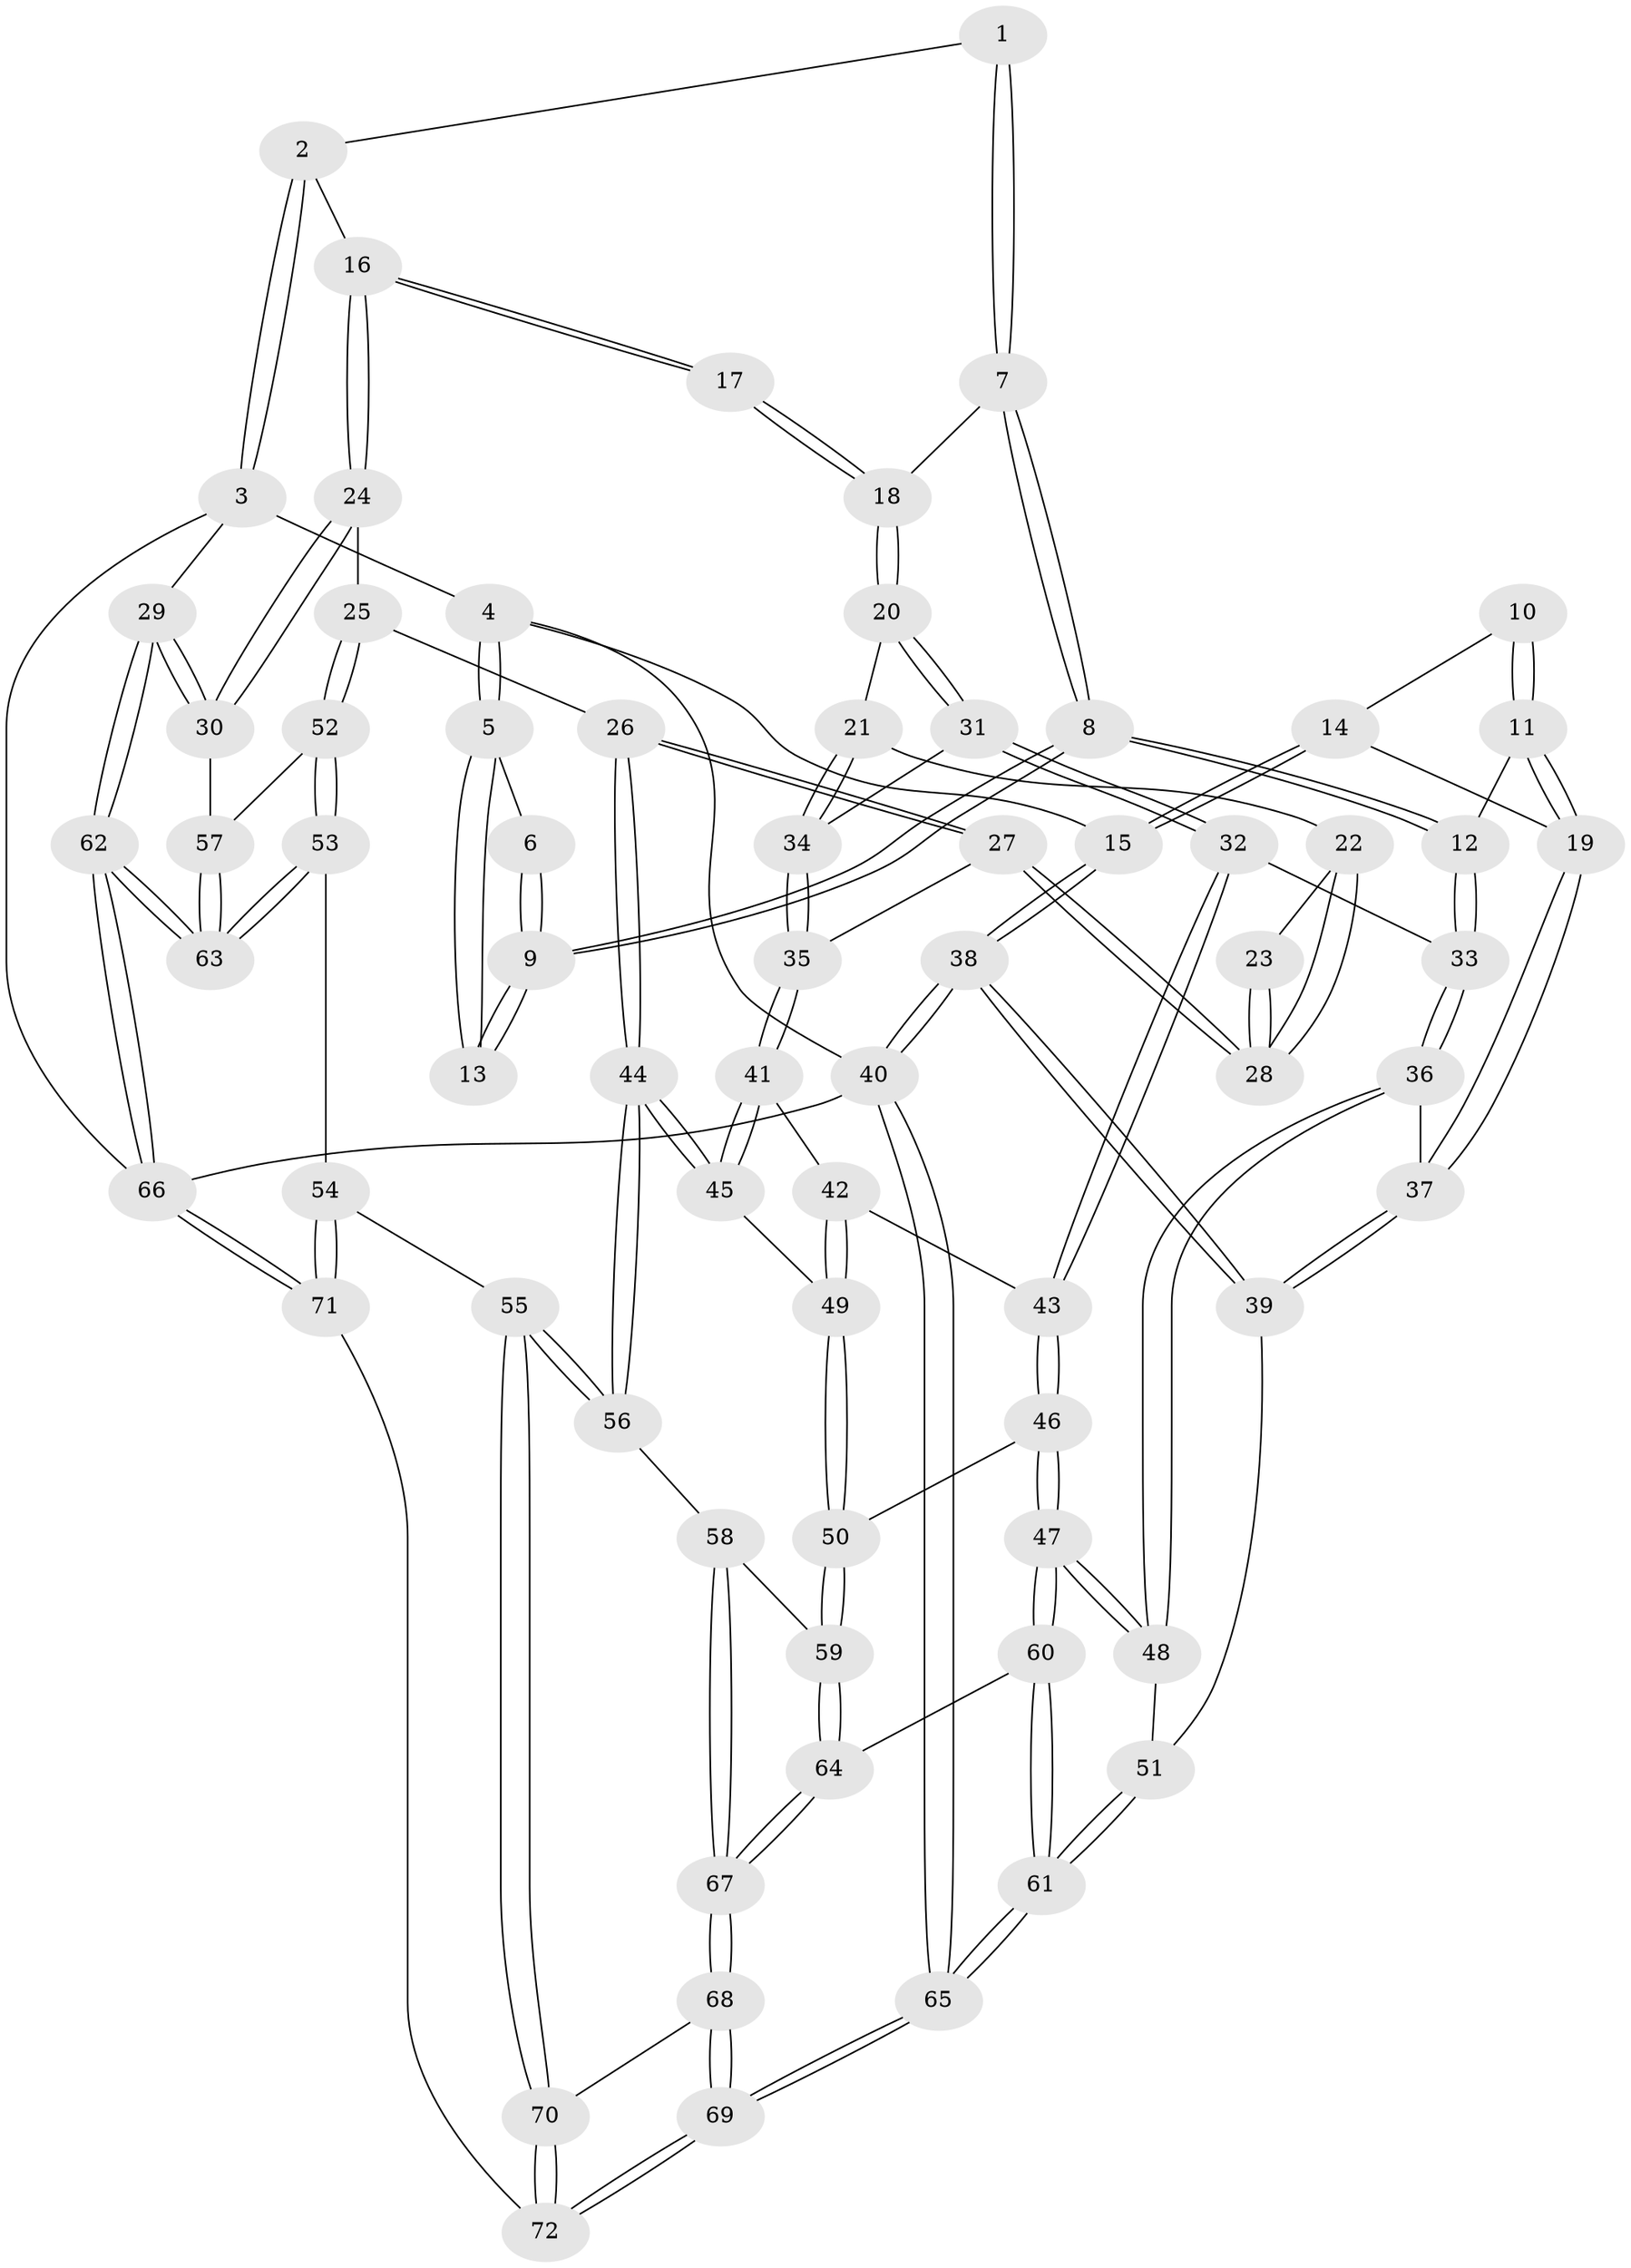 // coarse degree distribution, {3: 0.38095238095238093, 1: 0.14285714285714285, 2: 0.14285714285714285, 6: 0.047619047619047616, 4: 0.14285714285714285, 5: 0.09523809523809523, 17: 0.047619047619047616}
// Generated by graph-tools (version 1.1) at 2025/05/03/04/25 22:05:24]
// undirected, 72 vertices, 177 edges
graph export_dot {
graph [start="1"]
  node [color=gray90,style=filled];
  1 [pos="+0.5705491078524559+0"];
  2 [pos="+0.8391023681429869+0"];
  3 [pos="+1+0"];
  4 [pos="+0+0"];
  5 [pos="+0+0"];
  6 [pos="+0.28079088481605446+0"];
  7 [pos="+0.425232801467043+0.16711004231340962"];
  8 [pos="+0.31501704794973046+0.18192835742182023"];
  9 [pos="+0.30990321302815127+0.15501690705519117"];
  10 [pos="+0.14954476814969545+0.12225343185727801"];
  11 [pos="+0.28763279864660973+0.18944421753748097"];
  12 [pos="+0.3066884544772164+0.18937352549580333"];
  13 [pos="+0+0"];
  14 [pos="+0.09599085321699342+0.19625066438069338"];
  15 [pos="+0+0"];
  16 [pos="+0.7444487358281354+0.09757822390482122"];
  17 [pos="+0.6763519042615742+0.15626022885353968"];
  18 [pos="+0.45574667257257245+0.1890292842919822"];
  19 [pos="+0.08794493014443724+0.30180706905321936"];
  20 [pos="+0.47090476399982634+0.22518828397676058"];
  21 [pos="+0.5121655227763982+0.27314110758789956"];
  22 [pos="+0.5536551129928986+0.2777366393555531"];
  23 [pos="+0.6721698912989381+0.1670487180405835"];
  24 [pos="+0.8591099088742484+0.3938096651667854"];
  25 [pos="+0.8257339304626712+0.4171059872621795"];
  26 [pos="+0.725710136488814+0.4176567956620516"];
  27 [pos="+0.6412800462049656+0.3545382837868721"];
  28 [pos="+0.6369832269201123+0.3350069101122475"];
  29 [pos="+1+0.3849087453782152"];
  30 [pos="+1+0.3943480848602862"];
  31 [pos="+0.421105745804271+0.3641525152025923"];
  32 [pos="+0.32095493336903974+0.3837193028592001"];
  33 [pos="+0.3107610439920887+0.37370695252644154"];
  34 [pos="+0.5145049401804385+0.3937530786631097"];
  35 [pos="+0.5168909329352019+0.39656130008244533"];
  36 [pos="+0.12672496221330565+0.41081360306320935"];
  37 [pos="+0.037918315357442126+0.3703945895300838"];
  38 [pos="+0+0.38971072279439484"];
  39 [pos="+0+0.3931779985286262"];
  40 [pos="+0+1"];
  41 [pos="+0.5144552643031917+0.456028275610381"];
  42 [pos="+0.3780522850730402+0.45208682542022743"];
  43 [pos="+0.32294824147687157+0.391397654327875"];
  44 [pos="+0.5868808662557817+0.5483871140665273"];
  45 [pos="+0.5260077085673084+0.4930601237469276"];
  46 [pos="+0.2886301325280098+0.507290662572811"];
  47 [pos="+0.21375999469841048+0.5741259350435771"];
  48 [pos="+0.18647589607929557+0.5412929080838673"];
  49 [pos="+0.4041605693649464+0.5466485045920662"];
  50 [pos="+0.39273608992726067+0.5699282437265965"];
  51 [pos="+0.06314892887818785+0.5722367554612003"];
  52 [pos="+0.7941822296958515+0.6237133317032071"];
  53 [pos="+0.759564747314769+0.7206297839016176"];
  54 [pos="+0.6569119121576008+0.7423403355386414"];
  55 [pos="+0.6294287174024699+0.7346153648834696"];
  56 [pos="+0.5958303976120214+0.6436085161886546"];
  57 [pos="+0.9402892905871248+0.5921763698392399"];
  58 [pos="+0.39845980660607055+0.5858366890961054"];
  59 [pos="+0.39253265722249553+0.5730356375125282"];
  60 [pos="+0.2187134684036344+0.614461430044476"];
  61 [pos="+0.11160748431009788+0.7271637764054297"];
  62 [pos="+1+1"];
  63 [pos="+0.9544590901010557+0.8134061298140971"];
  64 [pos="+0.23922622352513437+0.6219781199018104"];
  65 [pos="+0+1"];
  66 [pos="+1+1"];
  67 [pos="+0.3838814057707245+0.7552493009025878"];
  68 [pos="+0.40038902499734064+0.79572950883417"];
  69 [pos="+0.08000094262307694+1"];
  70 [pos="+0.5249758527319784+0.7859048401384577"];
  71 [pos="+0.7386404260183957+1"];
  72 [pos="+0.5481359750575869+1"];
  1 -- 2;
  1 -- 7;
  1 -- 7;
  2 -- 3;
  2 -- 3;
  2 -- 16;
  3 -- 4;
  3 -- 29;
  3 -- 66;
  4 -- 5;
  4 -- 5;
  4 -- 15;
  4 -- 40;
  5 -- 6;
  5 -- 13;
  5 -- 13;
  6 -- 9;
  6 -- 9;
  7 -- 8;
  7 -- 8;
  7 -- 18;
  8 -- 9;
  8 -- 9;
  8 -- 12;
  8 -- 12;
  9 -- 13;
  9 -- 13;
  10 -- 11;
  10 -- 11;
  10 -- 14;
  11 -- 12;
  11 -- 19;
  11 -- 19;
  12 -- 33;
  12 -- 33;
  14 -- 15;
  14 -- 15;
  14 -- 19;
  15 -- 38;
  15 -- 38;
  16 -- 17;
  16 -- 17;
  16 -- 24;
  16 -- 24;
  17 -- 18;
  17 -- 18;
  18 -- 20;
  18 -- 20;
  19 -- 37;
  19 -- 37;
  20 -- 21;
  20 -- 31;
  20 -- 31;
  21 -- 22;
  21 -- 34;
  21 -- 34;
  22 -- 23;
  22 -- 28;
  22 -- 28;
  23 -- 28;
  23 -- 28;
  24 -- 25;
  24 -- 30;
  24 -- 30;
  25 -- 26;
  25 -- 52;
  25 -- 52;
  26 -- 27;
  26 -- 27;
  26 -- 44;
  26 -- 44;
  27 -- 28;
  27 -- 28;
  27 -- 35;
  29 -- 30;
  29 -- 30;
  29 -- 62;
  29 -- 62;
  30 -- 57;
  31 -- 32;
  31 -- 32;
  31 -- 34;
  32 -- 33;
  32 -- 43;
  32 -- 43;
  33 -- 36;
  33 -- 36;
  34 -- 35;
  34 -- 35;
  35 -- 41;
  35 -- 41;
  36 -- 37;
  36 -- 48;
  36 -- 48;
  37 -- 39;
  37 -- 39;
  38 -- 39;
  38 -- 39;
  38 -- 40;
  38 -- 40;
  39 -- 51;
  40 -- 65;
  40 -- 65;
  40 -- 66;
  41 -- 42;
  41 -- 45;
  41 -- 45;
  42 -- 43;
  42 -- 49;
  42 -- 49;
  43 -- 46;
  43 -- 46;
  44 -- 45;
  44 -- 45;
  44 -- 56;
  44 -- 56;
  45 -- 49;
  46 -- 47;
  46 -- 47;
  46 -- 50;
  47 -- 48;
  47 -- 48;
  47 -- 60;
  47 -- 60;
  48 -- 51;
  49 -- 50;
  49 -- 50;
  50 -- 59;
  50 -- 59;
  51 -- 61;
  51 -- 61;
  52 -- 53;
  52 -- 53;
  52 -- 57;
  53 -- 54;
  53 -- 63;
  53 -- 63;
  54 -- 55;
  54 -- 71;
  54 -- 71;
  55 -- 56;
  55 -- 56;
  55 -- 70;
  55 -- 70;
  56 -- 58;
  57 -- 63;
  57 -- 63;
  58 -- 59;
  58 -- 67;
  58 -- 67;
  59 -- 64;
  59 -- 64;
  60 -- 61;
  60 -- 61;
  60 -- 64;
  61 -- 65;
  61 -- 65;
  62 -- 63;
  62 -- 63;
  62 -- 66;
  62 -- 66;
  64 -- 67;
  64 -- 67;
  65 -- 69;
  65 -- 69;
  66 -- 71;
  66 -- 71;
  67 -- 68;
  67 -- 68;
  68 -- 69;
  68 -- 69;
  68 -- 70;
  69 -- 72;
  69 -- 72;
  70 -- 72;
  70 -- 72;
  71 -- 72;
}
